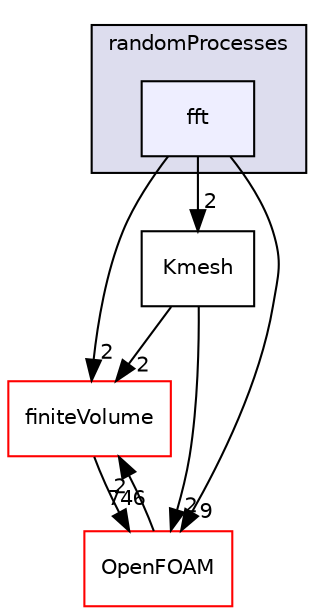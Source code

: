 digraph "src/randomProcesses/fft" {
  bgcolor=transparent;
  compound=true
  node [ fontsize="10", fontname="Helvetica"];
  edge [ labelfontsize="10", labelfontname="Helvetica"];
  subgraph clusterdir_6992af9b03f6fc22ea45caf98ff89caa {
    graph [ bgcolor="#ddddee", pencolor="black", label="randomProcesses" fontname="Helvetica", fontsize="10", URL="dir_6992af9b03f6fc22ea45caf98ff89caa.html"]
  dir_afc6b950f4df59744860d38e9c4c8c41 [shape=box, label="fft", style="filled", fillcolor="#eeeeff", pencolor="black", URL="dir_afc6b950f4df59744860d38e9c4c8c41.html"];
  }
  dir_06b4c5f3b0aa25deb28800f5c422a252 [shape=box label="Kmesh" URL="dir_06b4c5f3b0aa25deb28800f5c422a252.html"];
  dir_9bd15774b555cf7259a6fa18f99fe99b [shape=box label="finiteVolume" color="red" URL="dir_9bd15774b555cf7259a6fa18f99fe99b.html"];
  dir_c5473ff19b20e6ec4dfe5c310b3778a8 [shape=box label="OpenFOAM" color="red" URL="dir_c5473ff19b20e6ec4dfe5c310b3778a8.html"];
  dir_06b4c5f3b0aa25deb28800f5c422a252->dir_9bd15774b555cf7259a6fa18f99fe99b [headlabel="2", labeldistance=1.5 headhref="dir_002532_000896.html"];
  dir_06b4c5f3b0aa25deb28800f5c422a252->dir_c5473ff19b20e6ec4dfe5c310b3778a8 [headlabel="2", labeldistance=1.5 headhref="dir_002532_001896.html"];
  dir_9bd15774b555cf7259a6fa18f99fe99b->dir_c5473ff19b20e6ec4dfe5c310b3778a8 [headlabel="746", labeldistance=1.5 headhref="dir_000896_001896.html"];
  dir_afc6b950f4df59744860d38e9c4c8c41->dir_06b4c5f3b0aa25deb28800f5c422a252 [headlabel="2", labeldistance=1.5 headhref="dir_002531_002532.html"];
  dir_afc6b950f4df59744860d38e9c4c8c41->dir_9bd15774b555cf7259a6fa18f99fe99b [headlabel="2", labeldistance=1.5 headhref="dir_002531_000896.html"];
  dir_afc6b950f4df59744860d38e9c4c8c41->dir_c5473ff19b20e6ec4dfe5c310b3778a8 [headlabel="9", labeldistance=1.5 headhref="dir_002531_001896.html"];
  dir_c5473ff19b20e6ec4dfe5c310b3778a8->dir_9bd15774b555cf7259a6fa18f99fe99b [headlabel="2", labeldistance=1.5 headhref="dir_001896_000896.html"];
}
